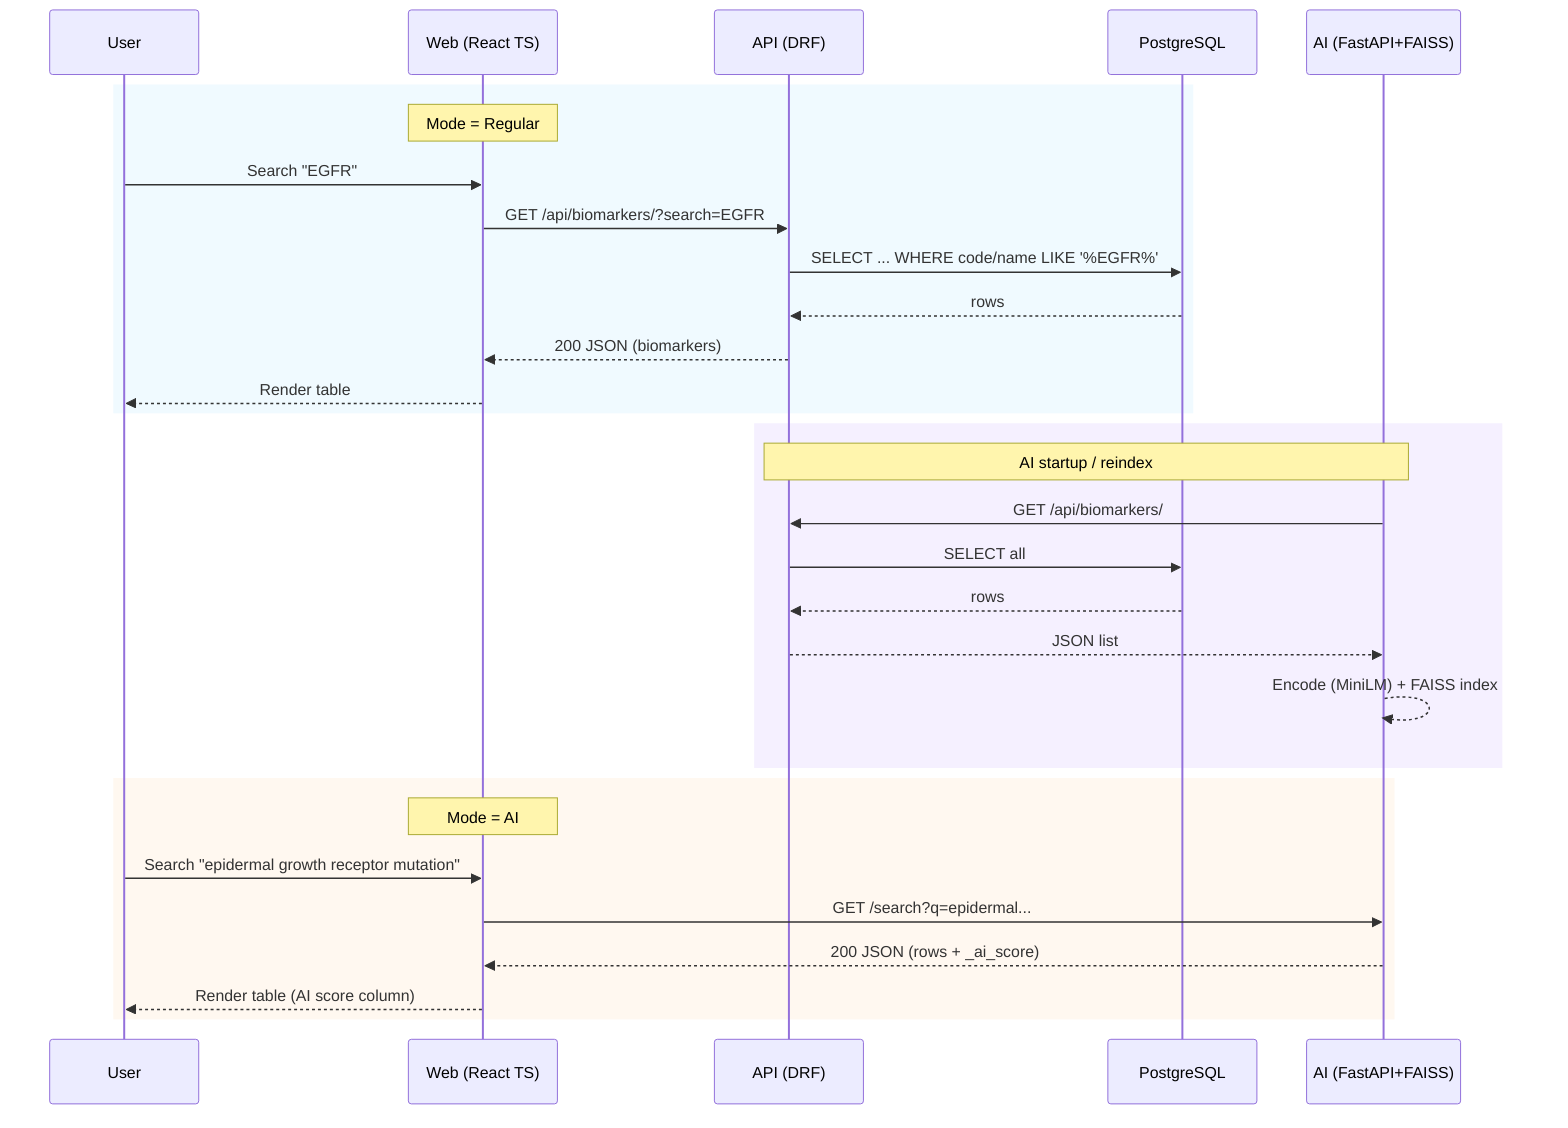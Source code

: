 %% Regular vs AI request flows
sequenceDiagram
  participant User
  participant Web as Web (React TS)
  participant API as API (DRF)
  participant DB as PostgreSQL
  participant AI as AI (FastAPI+FAISS)

  rect rgb(240,250,255)
  Note over Web: Mode = Regular
  User->>Web: Search "EGFR"
  Web->>API: GET /api/biomarkers/?search=EGFR
  API->>DB: SELECT ... WHERE code/name LIKE '%EGFR%'
  DB-->>API: rows
  API-->>Web: 200 JSON (biomarkers)
  Web-->>User: Render table
  end

  rect rgb(245,240,255)
  Note over AI,API: AI startup / reindex
  AI->>API: GET /api/biomarkers/
  API->>DB: SELECT all
  DB-->>API: rows
  API-->>AI: JSON list
  AI-->>AI: Encode (MiniLM) + FAISS index
  end

  rect rgb(255,248,240)
  Note over Web: Mode = AI
  User->>Web: Search "epidermal growth receptor mutation"
  Web->>AI: GET /search?q=epidermal...
  AI-->>Web: 200 JSON (rows + _ai_score)
  Web-->>User: Render table (AI score column)
  end